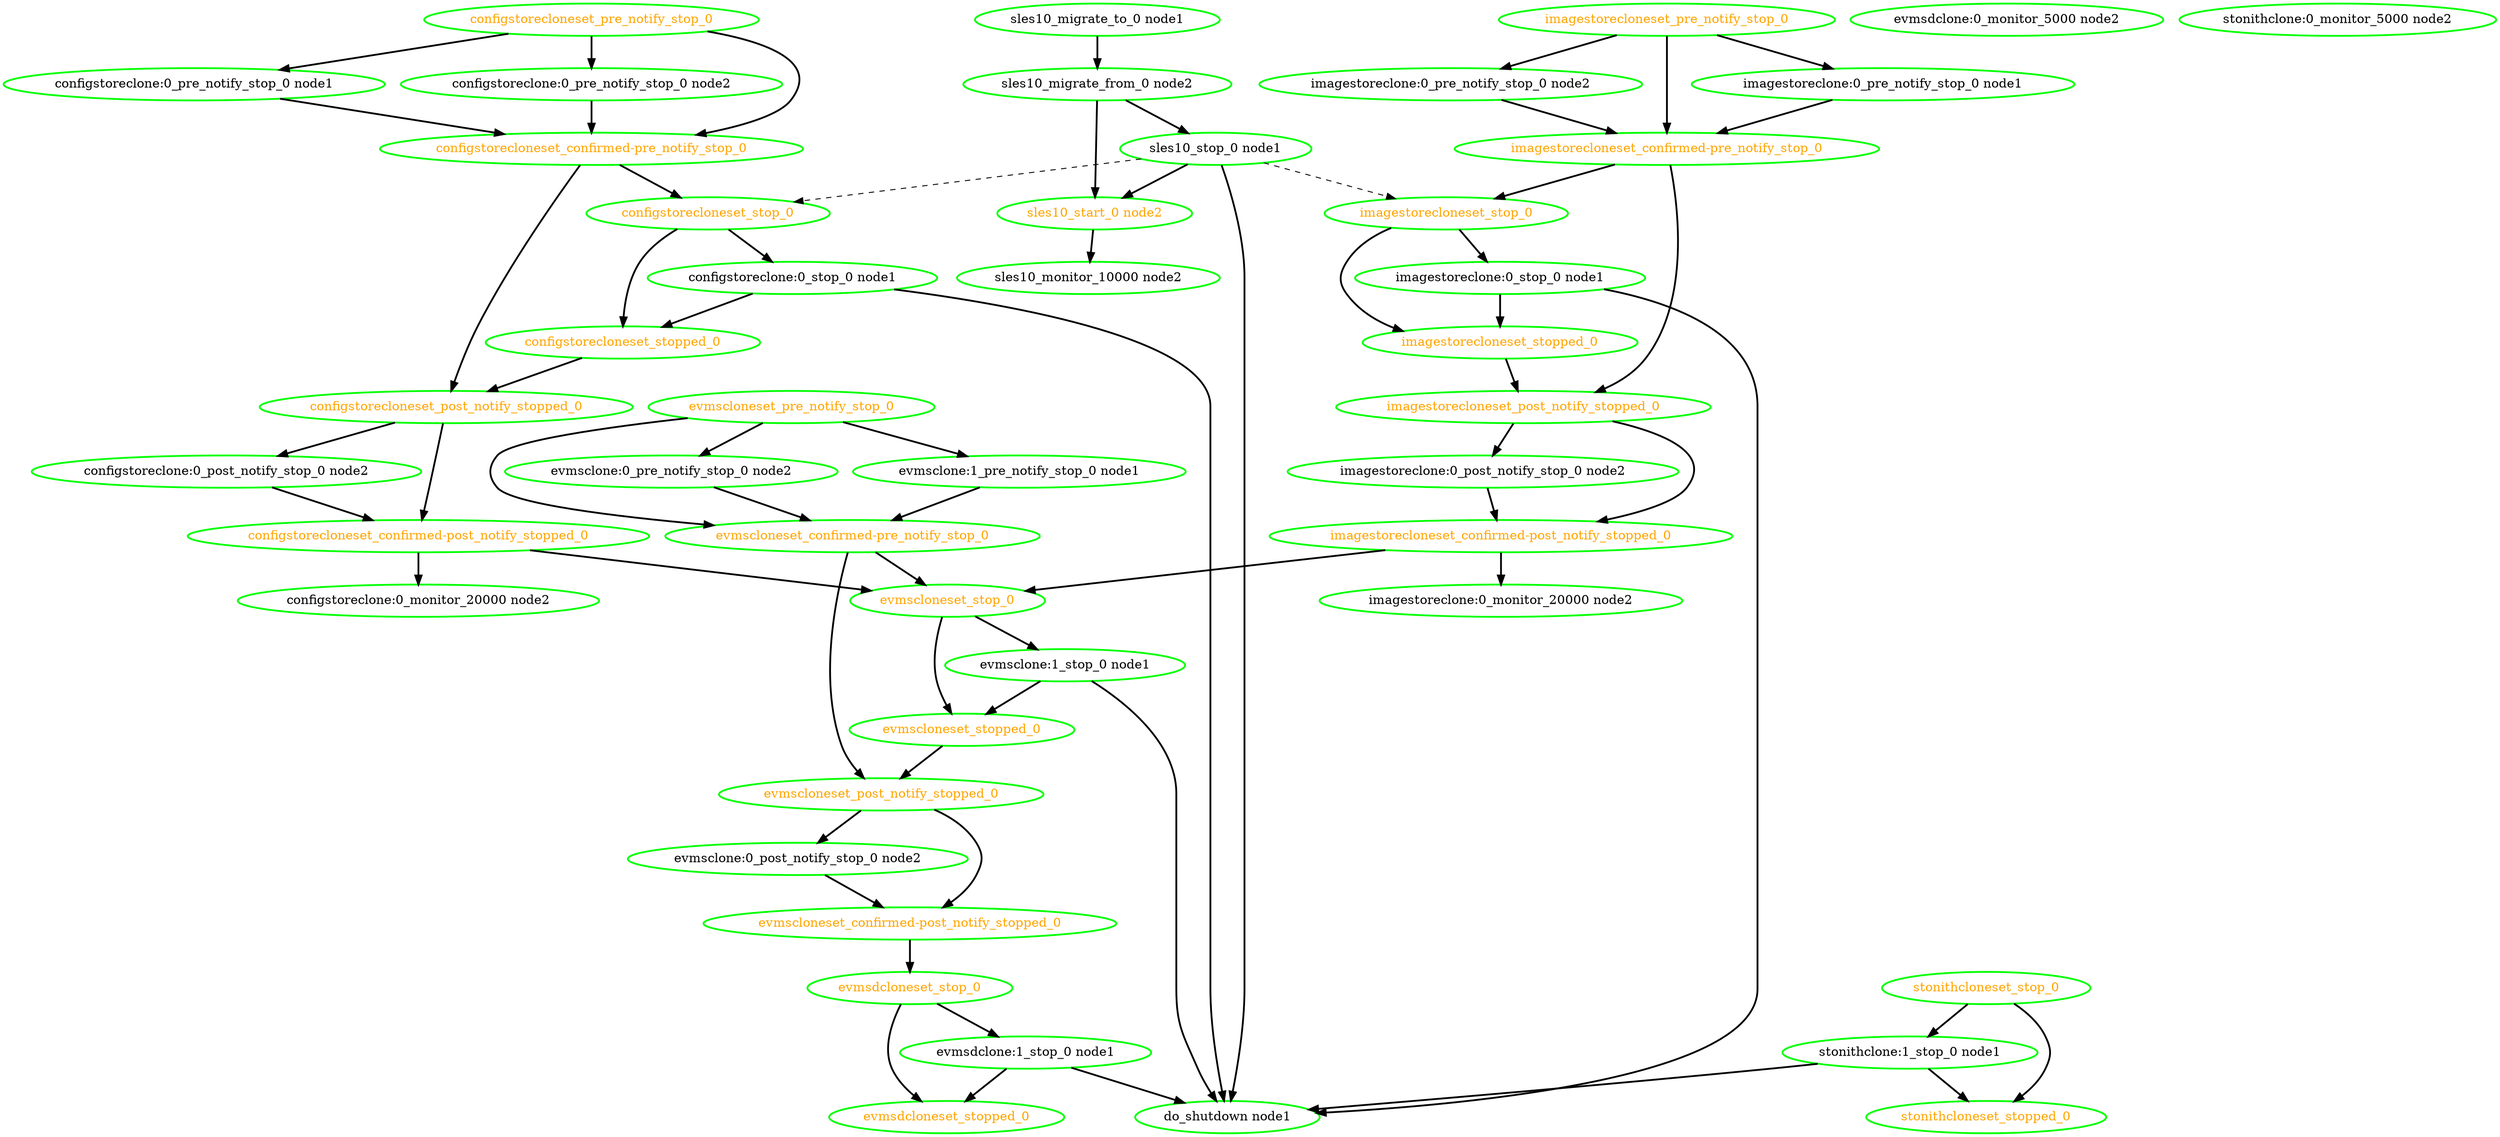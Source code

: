  digraph "g" {
"configstoreclone:0_monitor_20000 node2" [ style=bold color="green" fontcolor="black"]
"configstoreclone:0_post_notify_stop_0 node2" -> "configstorecloneset_confirmed-post_notify_stopped_0" [ style = bold]
"configstoreclone:0_post_notify_stop_0 node2" [ style=bold color="green" fontcolor="black" ]
"configstoreclone:0_pre_notify_stop_0 node1" -> "configstorecloneset_confirmed-pre_notify_stop_0" [ style = bold]
"configstoreclone:0_pre_notify_stop_0 node1" [ style=bold color="green" fontcolor="black"]
"configstoreclone:0_pre_notify_stop_0 node2" -> "configstorecloneset_confirmed-pre_notify_stop_0" [ style = bold]
"configstoreclone:0_pre_notify_stop_0 node2" [ style=bold color="green" fontcolor="black" ]
"configstoreclone:0_stop_0 node1" -> "configstorecloneset_stopped_0" [ style = bold]
"configstoreclone:0_stop_0 node1" -> "do_shutdown node1" [ style = bold]
"configstoreclone:0_stop_0 node1" [ style=bold color="green" fontcolor="black"]
"configstorecloneset_confirmed-post_notify_stopped_0" -> "configstoreclone:0_monitor_20000 node2" [ style = bold]
"configstorecloneset_confirmed-post_notify_stopped_0" -> "evmscloneset_stop_0" [ style = bold]
"configstorecloneset_confirmed-post_notify_stopped_0" [ style=bold color="green" fontcolor="orange" ]
"configstorecloneset_confirmed-pre_notify_stop_0" -> "configstorecloneset_post_notify_stopped_0" [ style = bold]
"configstorecloneset_confirmed-pre_notify_stop_0" -> "configstorecloneset_stop_0" [ style = bold]
"configstorecloneset_confirmed-pre_notify_stop_0" [ style=bold color="green" fontcolor="orange" ]
"configstorecloneset_post_notify_stopped_0" -> "configstoreclone:0_post_notify_stop_0 node2" [ style = bold]
"configstorecloneset_post_notify_stopped_0" -> "configstorecloneset_confirmed-post_notify_stopped_0" [ style = bold]
"configstorecloneset_post_notify_stopped_0" [ style=bold color="green" fontcolor="orange" ]
"configstorecloneset_pre_notify_stop_0" -> "configstoreclone:0_pre_notify_stop_0 node1" [ style = bold]
"configstorecloneset_pre_notify_stop_0" -> "configstoreclone:0_pre_notify_stop_0 node2" [ style = bold]
"configstorecloneset_pre_notify_stop_0" -> "configstorecloneset_confirmed-pre_notify_stop_0" [ style = bold]
"configstorecloneset_pre_notify_stop_0" [ style=bold color="green" fontcolor="orange" ]
"configstorecloneset_stop_0" -> "configstoreclone:0_stop_0 node1" [ style = bold]
"configstorecloneset_stop_0" -> "configstorecloneset_stopped_0" [ style = bold]
"configstorecloneset_stop_0" [ style=bold color="green" fontcolor="orange" ]
"configstorecloneset_stopped_0" -> "configstorecloneset_post_notify_stopped_0" [ style = bold]
"configstorecloneset_stopped_0" [ style=bold color="green" fontcolor="orange" ]
"do_shutdown node1" [ style=bold color="green" fontcolor="black" ]
"evmsclone:0_post_notify_stop_0 node2" -> "evmscloneset_confirmed-post_notify_stopped_0" [ style = bold]
"evmsclone:0_post_notify_stop_0 node2" [ style=bold color="green" fontcolor="black" ]
"evmsclone:0_pre_notify_stop_0 node2" -> "evmscloneset_confirmed-pre_notify_stop_0" [ style = bold]
"evmsclone:0_pre_notify_stop_0 node2" [ style=bold color="green" fontcolor="black" ]
"evmsclone:1_pre_notify_stop_0 node1" -> "evmscloneset_confirmed-pre_notify_stop_0" [ style = bold]
"evmsclone:1_pre_notify_stop_0 node1" [ style=bold color="green" fontcolor="black" ]
"evmsclone:1_stop_0 node1" -> "do_shutdown node1" [ style = bold]
"evmsclone:1_stop_0 node1" -> "evmscloneset_stopped_0" [ style = bold]
"evmsclone:1_stop_0 node1" [ style=bold color="green" fontcolor="black" ]
"evmscloneset_confirmed-post_notify_stopped_0" -> "evmsdcloneset_stop_0" [ style = bold]
"evmscloneset_confirmed-post_notify_stopped_0" [ style=bold color="green" fontcolor="orange" ]
"evmscloneset_confirmed-pre_notify_stop_0" -> "evmscloneset_post_notify_stopped_0" [ style = bold]
"evmscloneset_confirmed-pre_notify_stop_0" -> "evmscloneset_stop_0" [ style = bold]
"evmscloneset_confirmed-pre_notify_stop_0" [ style=bold color="green" fontcolor="orange" ]
"evmscloneset_post_notify_stopped_0" -> "evmsclone:0_post_notify_stop_0 node2" [ style = bold]
"evmscloneset_post_notify_stopped_0" -> "evmscloneset_confirmed-post_notify_stopped_0" [ style = bold]
"evmscloneset_post_notify_stopped_0" [ style=bold color="green" fontcolor="orange" ]
"evmscloneset_pre_notify_stop_0" -> "evmsclone:0_pre_notify_stop_0 node2" [ style = bold]
"evmscloneset_pre_notify_stop_0" -> "evmsclone:1_pre_notify_stop_0 node1" [ style = bold]
"evmscloneset_pre_notify_stop_0" -> "evmscloneset_confirmed-pre_notify_stop_0" [ style = bold]
"evmscloneset_pre_notify_stop_0" [ style=bold color="green" fontcolor="orange" ]
"evmscloneset_stop_0" -> "evmsclone:1_stop_0 node1" [ style = bold]
"evmscloneset_stop_0" -> "evmscloneset_stopped_0" [ style = bold]
"evmscloneset_stop_0" [ style=bold color="green" fontcolor="orange" ]
"evmscloneset_stopped_0" -> "evmscloneset_post_notify_stopped_0" [ style = bold]
"evmscloneset_stopped_0" [ style=bold color="green" fontcolor="orange" ]
"evmsdclone:0_monitor_5000 node2" [ style=bold color="green" fontcolor="black"]
"evmsdclone:1_stop_0 node1" -> "do_shutdown node1" [ style = bold]
"evmsdclone:1_stop_0 node1" -> "evmsdcloneset_stopped_0" [ style = bold]
"evmsdclone:1_stop_0 node1" [ style=bold color="green" fontcolor="black" ]
"evmsdcloneset_stop_0" -> "evmsdclone:1_stop_0 node1" [ style = bold]
"evmsdcloneset_stop_0" -> "evmsdcloneset_stopped_0" [ style = bold]
"evmsdcloneset_stop_0" [ style=bold color="green" fontcolor="orange" ]
"evmsdcloneset_stopped_0" [ style=bold color="green" fontcolor="orange" ]
"imagestoreclone:0_monitor_20000 node2" [ style=bold color="green" fontcolor="black"]
"imagestoreclone:0_post_notify_stop_0 node2" -> "imagestorecloneset_confirmed-post_notify_stopped_0" [ style = bold]
"imagestoreclone:0_post_notify_stop_0 node2" [ style=bold color="green" fontcolor="black" ]
"imagestoreclone:0_pre_notify_stop_0 node1" -> "imagestorecloneset_confirmed-pre_notify_stop_0" [ style = bold]
"imagestoreclone:0_pre_notify_stop_0 node1" [ style=bold color="green" fontcolor="black"]
"imagestoreclone:0_pre_notify_stop_0 node2" -> "imagestorecloneset_confirmed-pre_notify_stop_0" [ style = bold]
"imagestoreclone:0_pre_notify_stop_0 node2" [ style=bold color="green" fontcolor="black" ]
"imagestoreclone:0_stop_0 node1" -> "do_shutdown node1" [ style = bold]
"imagestoreclone:0_stop_0 node1" -> "imagestorecloneset_stopped_0" [ style = bold]
"imagestoreclone:0_stop_0 node1" [ style=bold color="green" fontcolor="black"]
"imagestorecloneset_confirmed-post_notify_stopped_0" -> "evmscloneset_stop_0" [ style = bold]
"imagestorecloneset_confirmed-post_notify_stopped_0" -> "imagestoreclone:0_monitor_20000 node2" [ style = bold]
"imagestorecloneset_confirmed-post_notify_stopped_0" [ style=bold color="green" fontcolor="orange" ]
"imagestorecloneset_confirmed-pre_notify_stop_0" -> "imagestorecloneset_post_notify_stopped_0" [ style = bold]
"imagestorecloneset_confirmed-pre_notify_stop_0" -> "imagestorecloneset_stop_0" [ style = bold]
"imagestorecloneset_confirmed-pre_notify_stop_0" [ style=bold color="green" fontcolor="orange" ]
"imagestorecloneset_post_notify_stopped_0" -> "imagestoreclone:0_post_notify_stop_0 node2" [ style = bold]
"imagestorecloneset_post_notify_stopped_0" -> "imagestorecloneset_confirmed-post_notify_stopped_0" [ style = bold]
"imagestorecloneset_post_notify_stopped_0" [ style=bold color="green" fontcolor="orange" ]
"imagestorecloneset_pre_notify_stop_0" -> "imagestoreclone:0_pre_notify_stop_0 node1" [ style = bold]
"imagestorecloneset_pre_notify_stop_0" -> "imagestoreclone:0_pre_notify_stop_0 node2" [ style = bold]
"imagestorecloneset_pre_notify_stop_0" -> "imagestorecloneset_confirmed-pre_notify_stop_0" [ style = bold]
"imagestorecloneset_pre_notify_stop_0" [ style=bold color="green" fontcolor="orange" ]
"imagestorecloneset_stop_0" -> "imagestoreclone:0_stop_0 node1" [ style = bold]
"imagestorecloneset_stop_0" -> "imagestorecloneset_stopped_0" [ style = bold]
"imagestorecloneset_stop_0" [ style=bold color="green" fontcolor="orange" ]
"imagestorecloneset_stopped_0" -> "imagestorecloneset_post_notify_stopped_0" [ style = bold]
"imagestorecloneset_stopped_0" [ style=bold color="green" fontcolor="orange" ]
"sles10_migrate_from_0 node2" -> "sles10_start_0 node2" [ style = bold]
"sles10_migrate_from_0 node2" -> "sles10_stop_0 node1" [ style = bold]
"sles10_migrate_from_0 node2" [ style=bold color="green" fontcolor="black" ]
"sles10_migrate_to_0 node1" -> "sles10_migrate_from_0 node2" [ style = bold]
"sles10_migrate_to_0 node1" [ style=bold color="green" fontcolor="black" ]
"sles10_monitor_10000 node2" [ style=bold color="green" fontcolor="black" ]
"sles10_start_0 node2" -> "sles10_monitor_10000 node2" [ style = bold]
"sles10_start_0 node2" [ style=bold color="green" fontcolor="orange" ]
"sles10_stop_0 node1" -> "configstorecloneset_stop_0" [ style = dashed]
"sles10_stop_0 node1" -> "do_shutdown node1" [ style = bold]
"sles10_stop_0 node1" -> "imagestorecloneset_stop_0" [ style = dashed]
"sles10_stop_0 node1" -> "sles10_start_0 node2" [ style = bold]
"sles10_stop_0 node1" [ style=bold color="green" fontcolor="black" ]
"stonithclone:0_monitor_5000 node2" [ style=bold color="green" fontcolor="black"]
"stonithclone:1_stop_0 node1" -> "do_shutdown node1" [ style = bold]
"stonithclone:1_stop_0 node1" -> "stonithcloneset_stopped_0" [ style = bold]
"stonithclone:1_stop_0 node1" [ style=bold color="green" fontcolor="black" ]
"stonithcloneset_stop_0" -> "stonithclone:1_stop_0 node1" [ style = bold]
"stonithcloneset_stop_0" -> "stonithcloneset_stopped_0" [ style = bold]
"stonithcloneset_stop_0" [ style=bold color="green" fontcolor="orange" ]
"stonithcloneset_stopped_0" [ style=bold color="green" fontcolor="orange" ]
}
